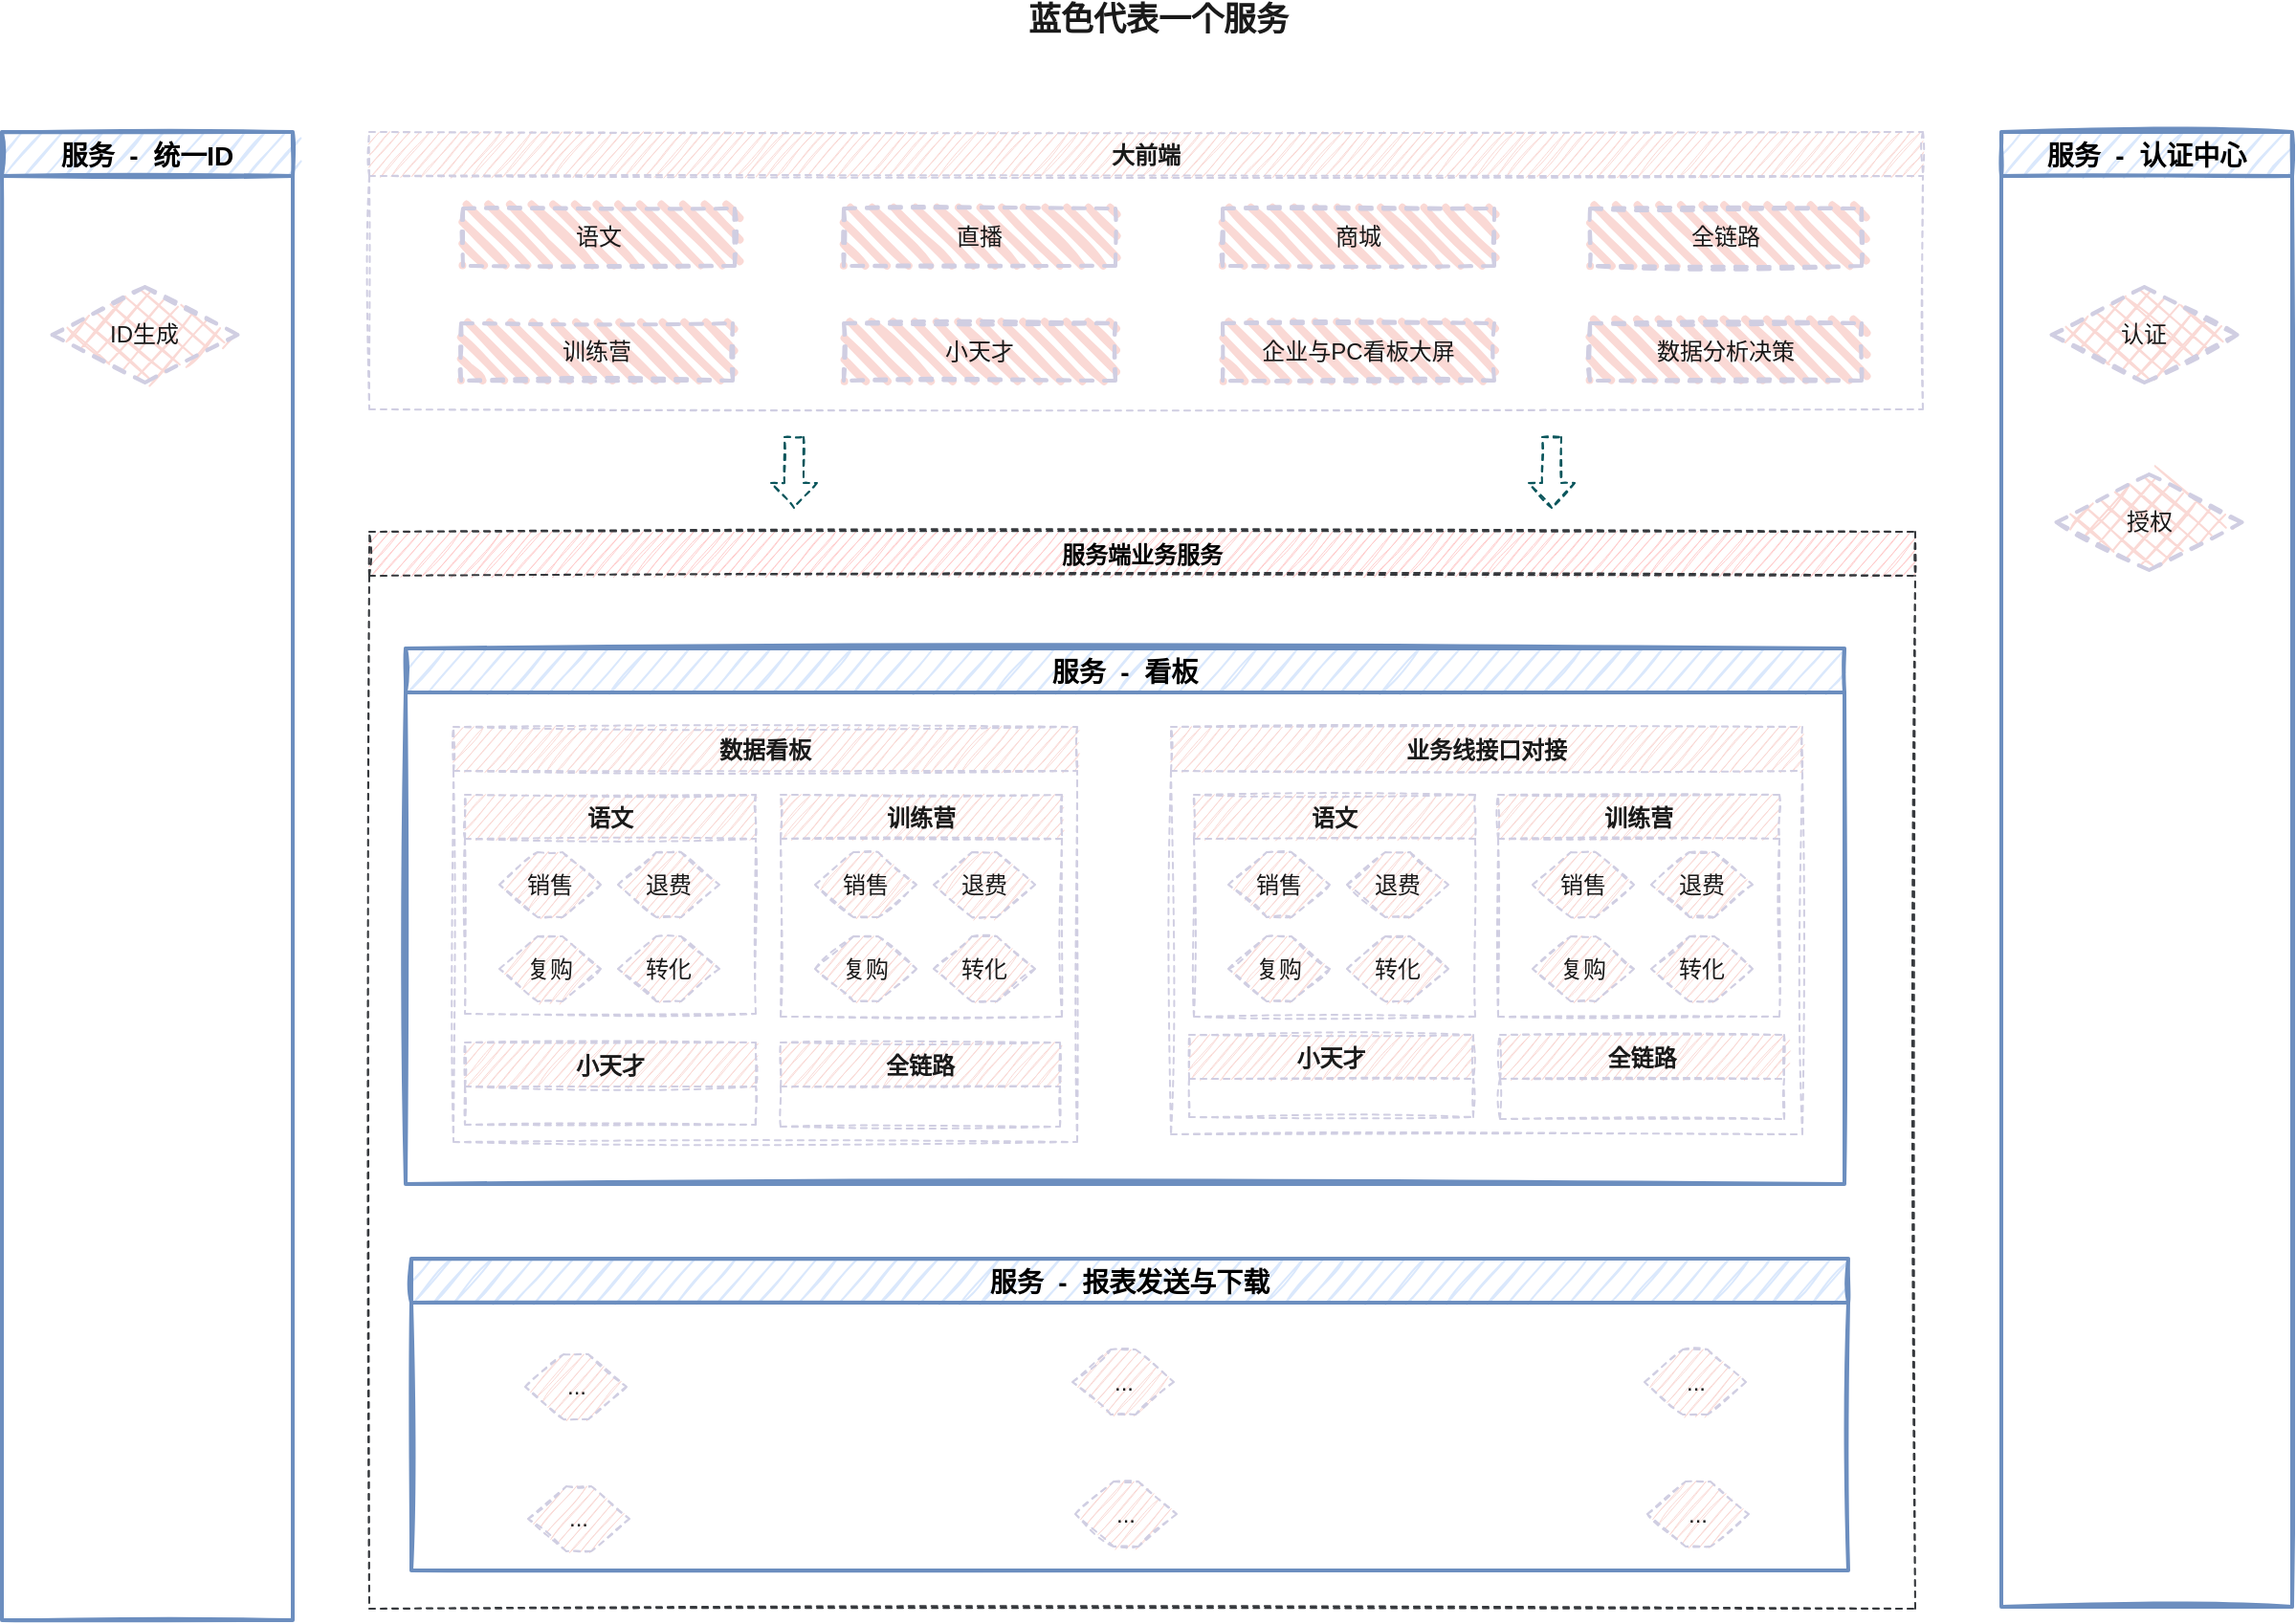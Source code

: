<mxfile version="14.7.6" type="github">
  <diagram id="47gEMfyRvhKiYxFTC6oD" name="第 1 页">
    <mxGraphModel dx="946" dy="510" grid="0" gridSize="10" guides="1" tooltips="1" connect="1" arrows="1" fold="1" page="1" pageScale="1" pageWidth="3300" pageHeight="2339" math="0" shadow="0">
      <root>
        <mxCell id="0" />
        <mxCell id="1" parent="0" />
        <mxCell id="1CM9ftyeR5MajOuv6E21-2" value="服务  -  认证中心" style="swimlane;sketch=1;fontSize=14;fillColor=#dae8fc;strokeColor=#6c8ebf;strokeWidth=2;" vertex="1" parent="1">
          <mxGeometry x="1105" y="180" width="152" height="771" as="geometry" />
        </mxCell>
        <mxCell id="1CM9ftyeR5MajOuv6E21-106" value="&lt;span&gt;认证&lt;/span&gt;" style="rhombus;whiteSpace=wrap;html=1;strokeWidth=2;fillWeight=-1;hachureGap=8;fillStyle=cross-hatch;sketch=1;rounded=0;fillColor=#FAD9D5;strokeColor=#D0CEE2;fontColor=#1A1A1A;dashed=1;" vertex="1" parent="1CM9ftyeR5MajOuv6E21-2">
          <mxGeometry x="26.25" y="81" width="97" height="50" as="geometry" />
        </mxCell>
        <mxCell id="1CM9ftyeR5MajOuv6E21-107" value="授权" style="rhombus;whiteSpace=wrap;html=1;strokeWidth=2;fillWeight=-1;hachureGap=8;fillStyle=cross-hatch;sketch=1;rounded=0;fillColor=#FAD9D5;strokeColor=#D0CEE2;fontColor=#1A1A1A;dashed=1;" vertex="1" parent="1CM9ftyeR5MajOuv6E21-2">
          <mxGeometry x="28.75" y="179" width="97" height="50" as="geometry" />
        </mxCell>
        <mxCell id="1CM9ftyeR5MajOuv6E21-45" value="大前端" style="swimlane;sketch=1;fillColor=#FAD9D5;strokeColor=#D0CEE2;fontColor=#1A1A1A;dashed=1;" vertex="1" parent="1">
          <mxGeometry x="252" y="180" width="812" height="145" as="geometry" />
        </mxCell>
        <mxCell id="1CM9ftyeR5MajOuv6E21-60" value="语文" style="whiteSpace=wrap;html=1;strokeWidth=2;fillWeight=4;hachureGap=8;hachureAngle=45;sketch=1;fillColor=#FAD9D5;strokeColor=#D0CEE2;fontColor=#1A1A1A;dashed=1;" vertex="1" parent="1CM9ftyeR5MajOuv6E21-45">
          <mxGeometry x="49" y="40" width="142" height="30" as="geometry" />
        </mxCell>
        <mxCell id="1CM9ftyeR5MajOuv6E21-74" value="直播" style="whiteSpace=wrap;html=1;strokeWidth=2;fillWeight=4;hachureGap=8;hachureAngle=45;fillStyle=auto;shadow=0;sketch=1;fillColor=#FAD9D5;strokeColor=#D0CEE2;fontColor=#1A1A1A;dashed=1;" vertex="1" parent="1CM9ftyeR5MajOuv6E21-45">
          <mxGeometry x="248" y="40" width="142" height="30" as="geometry" />
        </mxCell>
        <mxCell id="1CM9ftyeR5MajOuv6E21-75" value="商城" style="whiteSpace=wrap;html=1;strokeWidth=2;fillWeight=4;hachureGap=8;hachureAngle=45;sketch=1;fillColor=#FAD9D5;strokeColor=#D0CEE2;fontColor=#1A1A1A;dashed=1;" vertex="1" parent="1CM9ftyeR5MajOuv6E21-45">
          <mxGeometry x="446" y="40" width="142" height="30" as="geometry" />
        </mxCell>
        <mxCell id="1CM9ftyeR5MajOuv6E21-76" value="全链路" style="whiteSpace=wrap;html=1;strokeWidth=2;fillWeight=4;hachureGap=8;hachureAngle=45;sketch=1;fillColor=#FAD9D5;strokeColor=#D0CEE2;fontColor=#1A1A1A;dashed=1;" vertex="1" parent="1CM9ftyeR5MajOuv6E21-45">
          <mxGeometry x="638" y="40" width="142" height="30" as="geometry" />
        </mxCell>
        <mxCell id="1CM9ftyeR5MajOuv6E21-77" style="edgeStyle=orthogonalEdgeStyle;orthogonalLoop=1;jettySize=auto;html=1;exitX=0.5;exitY=1;exitDx=0;exitDy=0;sketch=1;strokeColor=#09555B;fontColor=#1A1A1A;dashed=1;" edge="1" parent="1CM9ftyeR5MajOuv6E21-45" source="1CM9ftyeR5MajOuv6E21-75" target="1CM9ftyeR5MajOuv6E21-75">
          <mxGeometry relative="1" as="geometry" />
        </mxCell>
        <mxCell id="1CM9ftyeR5MajOuv6E21-78" value="训练营" style="whiteSpace=wrap;html=1;strokeWidth=2;fillWeight=4;hachureGap=8;hachureAngle=45;sketch=1;fillColor=#FAD9D5;strokeColor=#D0CEE2;fontColor=#1A1A1A;dashed=1;" vertex="1" parent="1CM9ftyeR5MajOuv6E21-45">
          <mxGeometry x="48" y="100" width="142" height="30" as="geometry" />
        </mxCell>
        <mxCell id="1CM9ftyeR5MajOuv6E21-103" value="小天才" style="whiteSpace=wrap;html=1;strokeWidth=2;fillWeight=4;hachureGap=8;hachureAngle=45;fillStyle=auto;shadow=0;sketch=1;fillColor=#FAD9D5;strokeColor=#D0CEE2;fontColor=#1A1A1A;dashed=1;" vertex="1" parent="1CM9ftyeR5MajOuv6E21-45">
          <mxGeometry x="248" y="100" width="142" height="30" as="geometry" />
        </mxCell>
        <mxCell id="1CM9ftyeR5MajOuv6E21-104" value="企业与PC看板大屏" style="whiteSpace=wrap;html=1;strokeWidth=2;fillWeight=4;hachureGap=8;hachureAngle=45;fillStyle=auto;shadow=0;sketch=1;fillColor=#FAD9D5;strokeColor=#D0CEE2;fontColor=#1A1A1A;dashed=1;" vertex="1" parent="1CM9ftyeR5MajOuv6E21-45">
          <mxGeometry x="446" y="100" width="142" height="30" as="geometry" />
        </mxCell>
        <mxCell id="1CM9ftyeR5MajOuv6E21-105" value="数据分析决策" style="whiteSpace=wrap;html=1;strokeWidth=2;fillWeight=4;hachureGap=8;hachureAngle=45;fillStyle=auto;shadow=0;sketch=1;fillColor=#FAD9D5;strokeColor=#D0CEE2;fontColor=#1A1A1A;dashed=1;" vertex="1" parent="1CM9ftyeR5MajOuv6E21-45">
          <mxGeometry x="638" y="100" width="142" height="30" as="geometry" />
        </mxCell>
        <mxCell id="1CM9ftyeR5MajOuv6E21-85" value="" style="shape=flexArrow;endArrow=classic;html=1;sketch=1;endWidth=13;endSize=4;strokeColor=#09555B;fontColor=#1A1A1A;dashed=1;" edge="1" parent="1">
          <mxGeometry width="50" height="50" relative="1" as="geometry">
            <mxPoint x="474" y="339" as="sourcePoint" />
            <mxPoint x="474" y="377" as="targetPoint" />
          </mxGeometry>
        </mxCell>
        <mxCell id="1CM9ftyeR5MajOuv6E21-88" value="" style="shape=flexArrow;endArrow=classic;html=1;sketch=1;endWidth=13;endSize=4;strokeColor=#09555B;fontColor=#1A1A1A;dashed=1;" edge="1" parent="1">
          <mxGeometry width="50" height="50" relative="1" as="geometry">
            <mxPoint x="870" y="339" as="sourcePoint" />
            <mxPoint x="870" y="377" as="targetPoint" />
          </mxGeometry>
        </mxCell>
        <mxCell id="1CM9ftyeR5MajOuv6E21-257" value="服务  -  统一ID" style="swimlane;sketch=1;fontSize=14;fillColor=#dae8fc;strokeColor=#6c8ebf;strokeWidth=2;" vertex="1" parent="1">
          <mxGeometry x="60" y="180" width="152" height="778" as="geometry" />
        </mxCell>
        <mxCell id="1CM9ftyeR5MajOuv6E21-258" value="ID生成" style="rhombus;whiteSpace=wrap;html=1;strokeWidth=2;fillWeight=-1;hachureGap=8;fillStyle=cross-hatch;sketch=1;rounded=0;fillColor=#FAD9D5;strokeColor=#D0CEE2;fontColor=#1A1A1A;dashed=1;" vertex="1" parent="1CM9ftyeR5MajOuv6E21-257">
          <mxGeometry x="26.25" y="81" width="97" height="50" as="geometry" />
        </mxCell>
        <mxCell id="1CM9ftyeR5MajOuv6E21-89" value="服务端业务服务" style="swimlane;sketch=1;fillColor=#ffcccc;strokeColor=#36393d;dashed=1;" vertex="1" parent="1">
          <mxGeometry x="252" y="389" width="808" height="563" as="geometry" />
        </mxCell>
        <mxCell id="1CM9ftyeR5MajOuv6E21-166" value="服务  -  看板" style="swimlane;rounded=0;sketch=1;fontSize=14;fillStyle=auto;swimlaneFillColor=none;strokeColor=#6c8ebf;fillColor=#dae8fc;strokeWidth=2;" vertex="1" parent="1CM9ftyeR5MajOuv6E21-89">
          <mxGeometry x="19" y="61" width="752" height="280" as="geometry" />
        </mxCell>
        <mxCell id="1CM9ftyeR5MajOuv6E21-128" value="数据看板" style="swimlane;rounded=0;sketch=1;startSize=23;fillColor=#FAD9D5;strokeColor=#D0CEE2;fontColor=#1A1A1A;dashed=1;" vertex="1" parent="1CM9ftyeR5MajOuv6E21-166">
          <mxGeometry x="25" y="41" width="326" height="217" as="geometry" />
        </mxCell>
        <mxCell id="1CM9ftyeR5MajOuv6E21-122" value="训练营" style="swimlane;sketch=1;fillColor=#FAD9D5;strokeColor=#D0CEE2;fontColor=#1A1A1A;dashed=1;" vertex="1" parent="1CM9ftyeR5MajOuv6E21-128">
          <mxGeometry x="171" y="35.5" width="147" height="116" as="geometry" />
        </mxCell>
        <mxCell id="1CM9ftyeR5MajOuv6E21-126" value="销售" style="shape=hexagon;perimeter=hexagonPerimeter2;whiteSpace=wrap;html=1;fixedSize=1;rounded=0;sketch=1;fillColor=#FAD9D5;strokeColor=#D0CEE2;fontColor=#1A1A1A;dashed=1;" vertex="1" parent="1CM9ftyeR5MajOuv6E21-122">
          <mxGeometry x="18" y="30" width="53" height="34" as="geometry" />
        </mxCell>
        <mxCell id="1CM9ftyeR5MajOuv6E21-132" value="复购" style="shape=hexagon;perimeter=hexagonPerimeter2;whiteSpace=wrap;html=1;fixedSize=1;rounded=0;sketch=1;fillColor=#FAD9D5;strokeColor=#D0CEE2;fontColor=#1A1A1A;dashed=1;" vertex="1" parent="1CM9ftyeR5MajOuv6E21-122">
          <mxGeometry x="18" y="74" width="53" height="34" as="geometry" />
        </mxCell>
        <mxCell id="1CM9ftyeR5MajOuv6E21-133" value="转化" style="shape=hexagon;perimeter=hexagonPerimeter2;whiteSpace=wrap;html=1;fixedSize=1;rounded=0;sketch=1;fillColor=#FAD9D5;strokeColor=#D0CEE2;fontColor=#1A1A1A;dashed=1;" vertex="1" parent="1CM9ftyeR5MajOuv6E21-122">
          <mxGeometry x="80" y="74" width="53" height="34" as="geometry" />
        </mxCell>
        <mxCell id="1CM9ftyeR5MajOuv6E21-131" value="退费" style="shape=hexagon;perimeter=hexagonPerimeter2;whiteSpace=wrap;html=1;fixedSize=1;rounded=0;sketch=1;fillColor=#FAD9D5;strokeColor=#D0CEE2;fontColor=#1A1A1A;dashed=1;" vertex="1" parent="1CM9ftyeR5MajOuv6E21-122">
          <mxGeometry x="80" y="30" width="53" height="34" as="geometry" />
        </mxCell>
        <mxCell id="1CM9ftyeR5MajOuv6E21-134" value="语文" style="swimlane;sketch=1;fillColor=#FAD9D5;strokeColor=#D0CEE2;fontColor=#1A1A1A;dashed=1;" vertex="1" parent="1CM9ftyeR5MajOuv6E21-128">
          <mxGeometry x="6" y="35.5" width="152" height="114.5" as="geometry" />
        </mxCell>
        <mxCell id="1CM9ftyeR5MajOuv6E21-135" value="销售" style="shape=hexagon;perimeter=hexagonPerimeter2;whiteSpace=wrap;html=1;fixedSize=1;rounded=0;sketch=1;fillColor=#FAD9D5;strokeColor=#D0CEE2;fontColor=#1A1A1A;dashed=1;" vertex="1" parent="1CM9ftyeR5MajOuv6E21-134">
          <mxGeometry x="18" y="30" width="53" height="34" as="geometry" />
        </mxCell>
        <mxCell id="1CM9ftyeR5MajOuv6E21-136" value="复购" style="shape=hexagon;perimeter=hexagonPerimeter2;whiteSpace=wrap;html=1;fixedSize=1;rounded=0;sketch=1;fillColor=#FAD9D5;strokeColor=#D0CEE2;fontColor=#1A1A1A;dashed=1;" vertex="1" parent="1CM9ftyeR5MajOuv6E21-134">
          <mxGeometry x="18" y="74" width="53" height="34" as="geometry" />
        </mxCell>
        <mxCell id="1CM9ftyeR5MajOuv6E21-137" value="转化" style="shape=hexagon;perimeter=hexagonPerimeter2;whiteSpace=wrap;html=1;fixedSize=1;rounded=0;sketch=1;fillColor=#FAD9D5;strokeColor=#D0CEE2;fontColor=#1A1A1A;dashed=1;" vertex="1" parent="1CM9ftyeR5MajOuv6E21-134">
          <mxGeometry x="80" y="74" width="53" height="34" as="geometry" />
        </mxCell>
        <mxCell id="1CM9ftyeR5MajOuv6E21-138" value="退费" style="shape=hexagon;perimeter=hexagonPerimeter2;whiteSpace=wrap;html=1;fixedSize=1;rounded=0;sketch=1;fillColor=#FAD9D5;strokeColor=#D0CEE2;fontColor=#1A1A1A;dashed=1;" vertex="1" parent="1CM9ftyeR5MajOuv6E21-134">
          <mxGeometry x="80" y="30" width="53" height="34" as="geometry" />
        </mxCell>
        <mxCell id="1CM9ftyeR5MajOuv6E21-219" value="小天才" style="swimlane;sketch=1;fillColor=#FAD9D5;strokeColor=#D0CEE2;fontColor=#1A1A1A;dashed=1;" vertex="1" parent="1CM9ftyeR5MajOuv6E21-128">
          <mxGeometry x="6" y="165" width="152" height="43" as="geometry" />
        </mxCell>
        <mxCell id="1CM9ftyeR5MajOuv6E21-251" value="全链路" style="swimlane;sketch=1;fillColor=#FAD9D5;strokeColor=#D0CEE2;fontColor=#1A1A1A;dashed=1;" vertex="1" parent="1CM9ftyeR5MajOuv6E21-128">
          <mxGeometry x="171" y="165" width="146" height="44" as="geometry" />
        </mxCell>
        <mxCell id="1CM9ftyeR5MajOuv6E21-139" value="业务线接口对接" style="swimlane;rounded=0;sketch=1;fillColor=#FAD9D5;strokeColor=#D0CEE2;fontColor=#1A1A1A;dashed=1;" vertex="1" parent="1CM9ftyeR5MajOuv6E21-166">
          <mxGeometry x="400" y="41" width="330" height="213" as="geometry" />
        </mxCell>
        <mxCell id="1CM9ftyeR5MajOuv6E21-140" value="训练营" style="swimlane;sketch=1;fillColor=#FAD9D5;strokeColor=#D0CEE2;fontColor=#1A1A1A;dashed=1;" vertex="1" parent="1CM9ftyeR5MajOuv6E21-139">
          <mxGeometry x="171" y="35.5" width="147" height="116" as="geometry" />
        </mxCell>
        <mxCell id="1CM9ftyeR5MajOuv6E21-141" value="销售" style="shape=hexagon;perimeter=hexagonPerimeter2;whiteSpace=wrap;html=1;fixedSize=1;rounded=0;sketch=1;fillColor=#FAD9D5;strokeColor=#D0CEE2;fontColor=#1A1A1A;dashed=1;" vertex="1" parent="1CM9ftyeR5MajOuv6E21-140">
          <mxGeometry x="18" y="30" width="53" height="34" as="geometry" />
        </mxCell>
        <mxCell id="1CM9ftyeR5MajOuv6E21-142" value="复购" style="shape=hexagon;perimeter=hexagonPerimeter2;whiteSpace=wrap;html=1;fixedSize=1;rounded=0;sketch=1;fillColor=#FAD9D5;strokeColor=#D0CEE2;fontColor=#1A1A1A;dashed=1;" vertex="1" parent="1CM9ftyeR5MajOuv6E21-140">
          <mxGeometry x="18" y="74" width="53" height="34" as="geometry" />
        </mxCell>
        <mxCell id="1CM9ftyeR5MajOuv6E21-143" value="转化" style="shape=hexagon;perimeter=hexagonPerimeter2;whiteSpace=wrap;html=1;fixedSize=1;rounded=0;sketch=1;fillColor=#FAD9D5;strokeColor=#D0CEE2;fontColor=#1A1A1A;dashed=1;" vertex="1" parent="1CM9ftyeR5MajOuv6E21-140">
          <mxGeometry x="80" y="74" width="53" height="34" as="geometry" />
        </mxCell>
        <mxCell id="1CM9ftyeR5MajOuv6E21-144" value="退费" style="shape=hexagon;perimeter=hexagonPerimeter2;whiteSpace=wrap;html=1;fixedSize=1;rounded=0;sketch=1;fillColor=#FAD9D5;strokeColor=#D0CEE2;fontColor=#1A1A1A;dashed=1;" vertex="1" parent="1CM9ftyeR5MajOuv6E21-140">
          <mxGeometry x="80" y="30" width="53" height="34" as="geometry" />
        </mxCell>
        <mxCell id="1CM9ftyeR5MajOuv6E21-145" value="语文" style="swimlane;sketch=1;fillColor=#FAD9D5;strokeColor=#D0CEE2;fontColor=#1A1A1A;dashed=1;" vertex="1" parent="1CM9ftyeR5MajOuv6E21-139">
          <mxGeometry x="12" y="35.5" width="147" height="116" as="geometry" />
        </mxCell>
        <mxCell id="1CM9ftyeR5MajOuv6E21-146" value="销售" style="shape=hexagon;perimeter=hexagonPerimeter2;whiteSpace=wrap;html=1;fixedSize=1;rounded=0;sketch=1;fillColor=#FAD9D5;strokeColor=#D0CEE2;fontColor=#1A1A1A;dashed=1;" vertex="1" parent="1CM9ftyeR5MajOuv6E21-145">
          <mxGeometry x="18" y="30" width="53" height="34" as="geometry" />
        </mxCell>
        <mxCell id="1CM9ftyeR5MajOuv6E21-147" value="复购" style="shape=hexagon;perimeter=hexagonPerimeter2;whiteSpace=wrap;html=1;fixedSize=1;rounded=0;sketch=1;fillColor=#FAD9D5;strokeColor=#D0CEE2;fontColor=#1A1A1A;dashed=1;" vertex="1" parent="1CM9ftyeR5MajOuv6E21-145">
          <mxGeometry x="18" y="74" width="53" height="34" as="geometry" />
        </mxCell>
        <mxCell id="1CM9ftyeR5MajOuv6E21-148" value="转化" style="shape=hexagon;perimeter=hexagonPerimeter2;whiteSpace=wrap;html=1;fixedSize=1;rounded=0;sketch=1;fillColor=#FAD9D5;strokeColor=#D0CEE2;fontColor=#1A1A1A;dashed=1;" vertex="1" parent="1CM9ftyeR5MajOuv6E21-145">
          <mxGeometry x="80" y="74" width="53" height="34" as="geometry" />
        </mxCell>
        <mxCell id="1CM9ftyeR5MajOuv6E21-149" value="退费" style="shape=hexagon;perimeter=hexagonPerimeter2;whiteSpace=wrap;html=1;fixedSize=1;rounded=0;sketch=1;fillColor=#FAD9D5;strokeColor=#D0CEE2;fontColor=#1A1A1A;dashed=1;" vertex="1" parent="1CM9ftyeR5MajOuv6E21-145">
          <mxGeometry x="80" y="30" width="53" height="34" as="geometry" />
        </mxCell>
        <mxCell id="1CM9ftyeR5MajOuv6E21-252" value="小天才" style="swimlane;sketch=1;fillColor=#FAD9D5;strokeColor=#D0CEE2;fontColor=#1A1A1A;dashed=1;" vertex="1" parent="1CM9ftyeR5MajOuv6E21-139">
          <mxGeometry x="9.5" y="161" width="148.5" height="43" as="geometry" />
        </mxCell>
        <mxCell id="1CM9ftyeR5MajOuv6E21-253" value="全链路" style="swimlane;sketch=1;fillColor=#FAD9D5;strokeColor=#D0CEE2;fontColor=#1A1A1A;dashed=1;" vertex="1" parent="1CM9ftyeR5MajOuv6E21-139">
          <mxGeometry x="172" y="161" width="148.5" height="44" as="geometry" />
        </mxCell>
        <mxCell id="1CM9ftyeR5MajOuv6E21-190" value="服务  -  报表发送与下载" style="swimlane;rounded=0;sketch=1;fontSize=14;spacing=2;spacingTop=0;spacingBottom=0;fillStyle=auto;fillColor=#dae8fc;strokeColor=#6c8ebf;strokeWidth=2;" vertex="1" parent="1CM9ftyeR5MajOuv6E21-89">
          <mxGeometry x="22" y="380" width="751" height="163" as="geometry" />
        </mxCell>
        <mxCell id="1CM9ftyeR5MajOuv6E21-254" value="..." style="shape=hexagon;perimeter=hexagonPerimeter2;whiteSpace=wrap;html=1;fixedSize=1;rounded=0;sketch=1;fillColor=#FAD9D5;strokeColor=#D0CEE2;fontColor=#1A1A1A;dashed=1;" vertex="1" parent="1CM9ftyeR5MajOuv6E21-190">
          <mxGeometry x="61" y="119" width="53" height="34" as="geometry" />
        </mxCell>
        <mxCell id="1CM9ftyeR5MajOuv6E21-255" value="..." style="shape=hexagon;perimeter=hexagonPerimeter2;whiteSpace=wrap;html=1;fixedSize=1;rounded=0;sketch=1;fillColor=#FAD9D5;strokeColor=#D0CEE2;fontColor=#1A1A1A;dashed=1;" vertex="1" parent="1CM9ftyeR5MajOuv6E21-190">
          <mxGeometry x="347" y="116.5" width="53" height="34" as="geometry" />
        </mxCell>
        <mxCell id="1CM9ftyeR5MajOuv6E21-256" value="..." style="shape=hexagon;perimeter=hexagonPerimeter2;whiteSpace=wrap;html=1;fixedSize=1;rounded=0;sketch=1;fillColor=#FAD9D5;strokeColor=#D0CEE2;fontColor=#1A1A1A;dashed=1;" vertex="1" parent="1CM9ftyeR5MajOuv6E21-190">
          <mxGeometry x="646" y="116.5" width="53" height="34" as="geometry" />
        </mxCell>
        <mxCell id="1CM9ftyeR5MajOuv6E21-216" value="..." style="shape=hexagon;perimeter=hexagonPerimeter2;whiteSpace=wrap;html=1;fixedSize=1;rounded=0;sketch=1;fillColor=#FAD9D5;strokeColor=#D0CEE2;fontColor=#1A1A1A;dashed=1;" vertex="1" parent="1CM9ftyeR5MajOuv6E21-190">
          <mxGeometry x="59.5" y="50" width="53" height="34" as="geometry" />
        </mxCell>
        <mxCell id="1CM9ftyeR5MajOuv6E21-217" value="..." style="shape=hexagon;perimeter=hexagonPerimeter2;whiteSpace=wrap;html=1;fixedSize=1;rounded=0;sketch=1;fillColor=#FAD9D5;strokeColor=#D0CEE2;fontColor=#1A1A1A;dashed=1;" vertex="1" parent="1CM9ftyeR5MajOuv6E21-190">
          <mxGeometry x="345.5" y="47.5" width="53" height="34" as="geometry" />
        </mxCell>
        <mxCell id="1CM9ftyeR5MajOuv6E21-218" value="..." style="shape=hexagon;perimeter=hexagonPerimeter2;whiteSpace=wrap;html=1;fixedSize=1;rounded=0;sketch=1;fillColor=#FAD9D5;strokeColor=#D0CEE2;fontColor=#1A1A1A;dashed=1;" vertex="1" parent="1CM9ftyeR5MajOuv6E21-190">
          <mxGeometry x="644.5" y="47.5" width="53" height="34" as="geometry" />
        </mxCell>
        <mxCell id="1CM9ftyeR5MajOuv6E21-261" value="蓝色代表一个服务" style="text;html=1;strokeColor=none;fillColor=none;align=center;verticalAlign=middle;whiteSpace=wrap;rounded=0;sketch=1;fontSize=17;fontStyle=1;fontColor=#1A1A1A;dashed=1;" vertex="1" parent="1">
          <mxGeometry x="515" y="112" width="299" height="19" as="geometry" />
        </mxCell>
      </root>
    </mxGraphModel>
  </diagram>
</mxfile>
